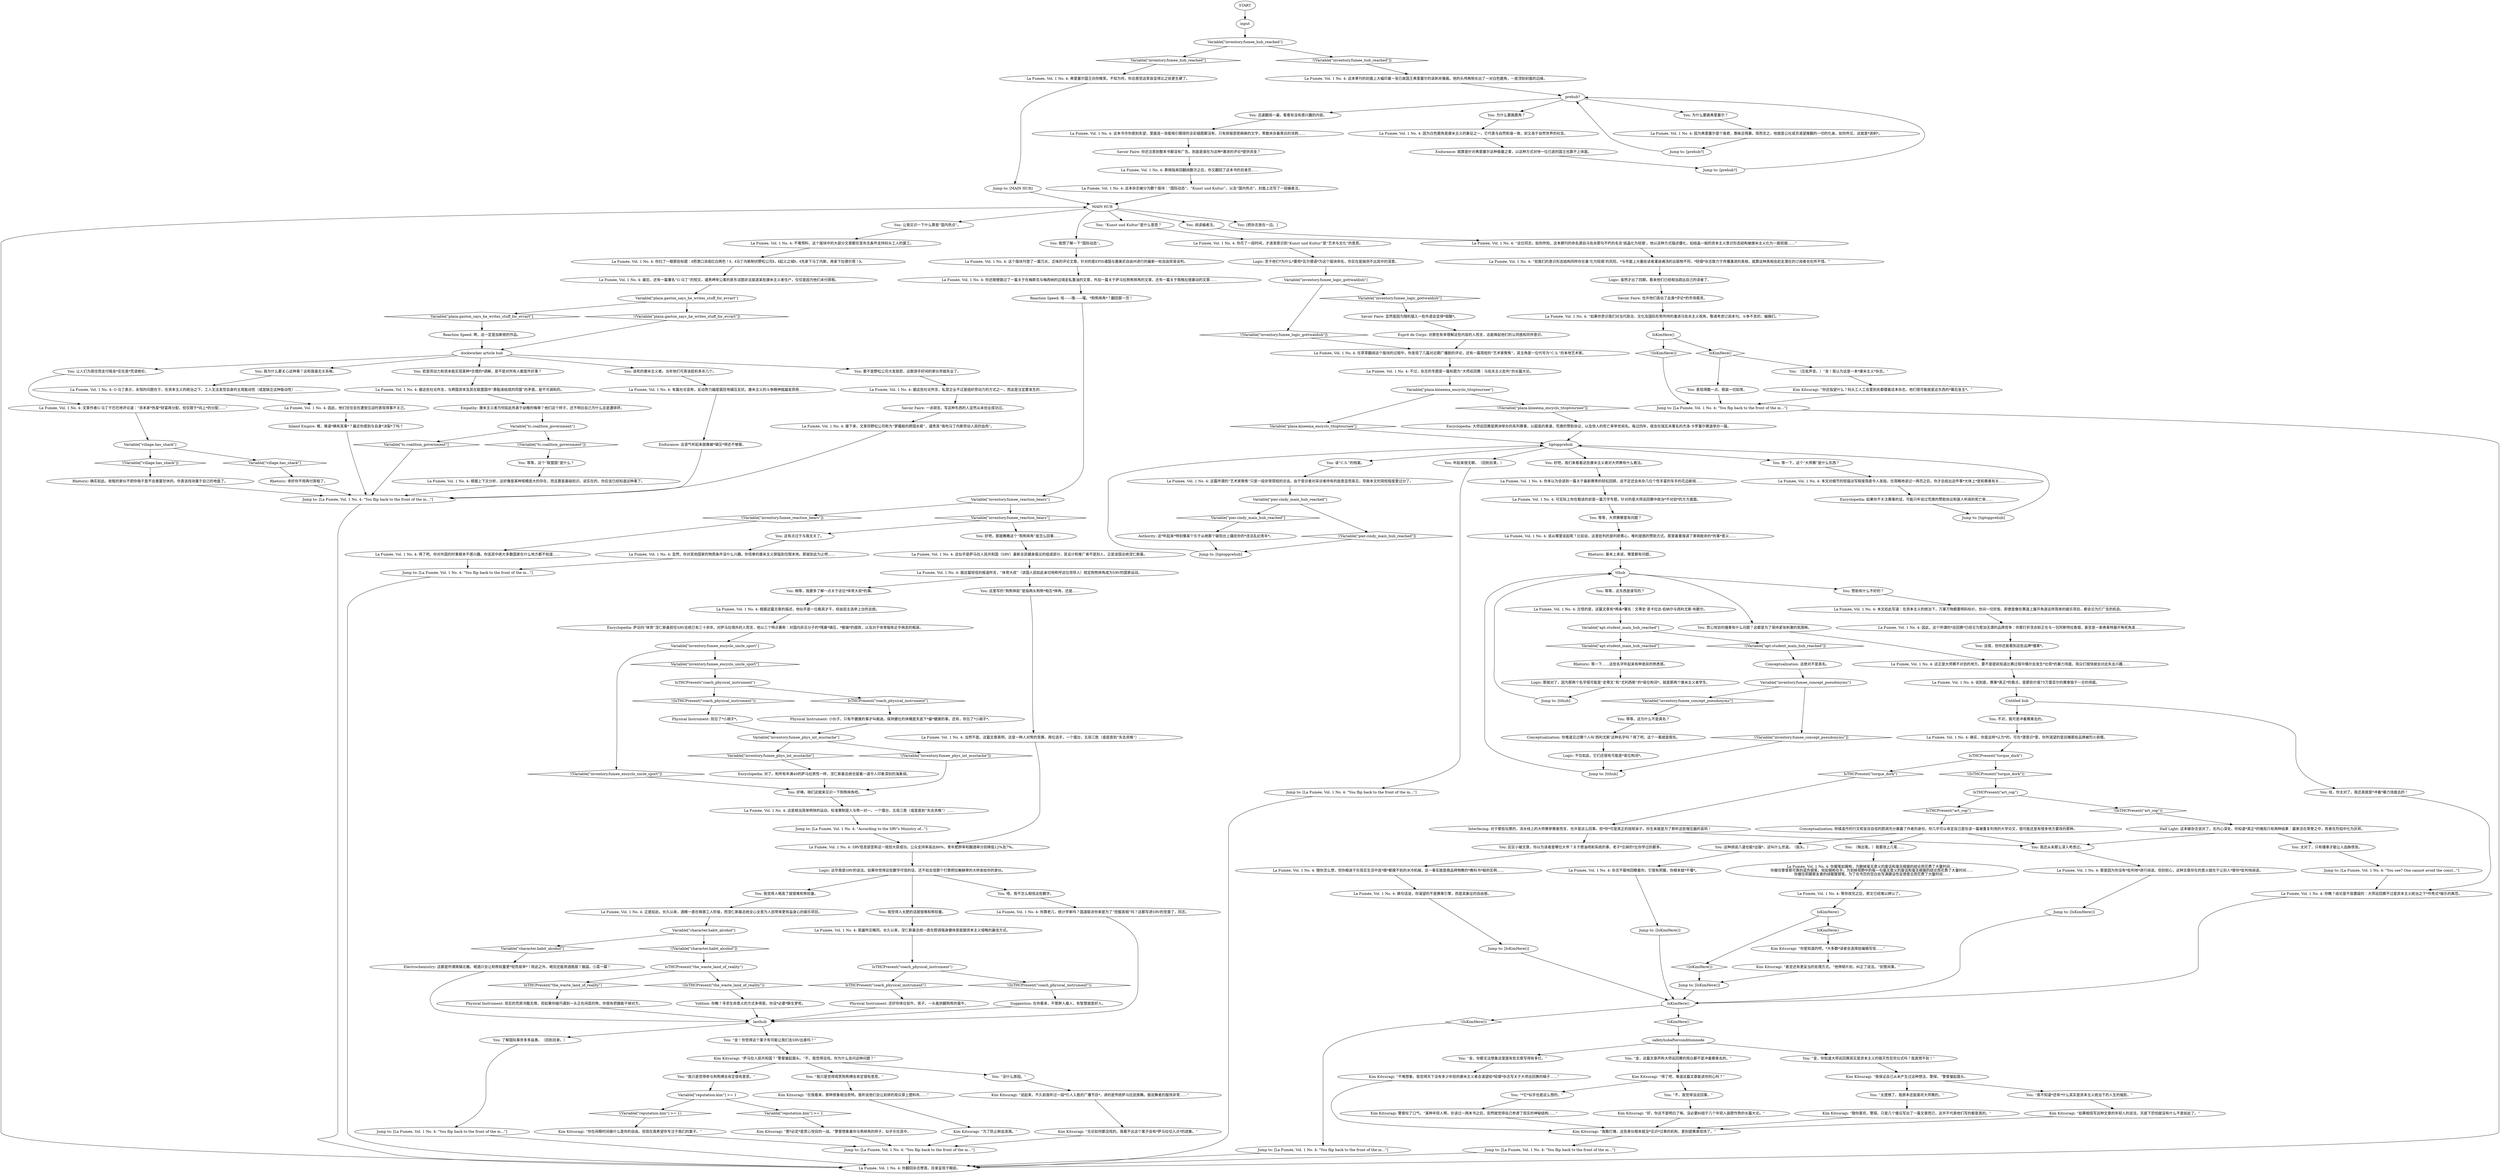 # INVENTORY / LA FUMEE
# Vol. 1 No. 2 of *La Fumée*, Martinaise's leading quarterly journal of radical Mazovian thought (PART OF THE COMMUNIST DREAM QUEST)
# ==================================================
digraph G {
	  0 [label="START"];
	  1 [label="input"];
	  2 [label="La Fumée, Vol. 1 No. 4: 你翻回杂志卷首。目录呈现于眼前。"];
	  3 [label="You: 让我见识一下什么算是“国内热点”。"];
	  4 [label="You: 稍等，我要多了解一点关于这位*体育大叔*的事。"];
	  5 [label="La Fumée, Vol. 1 No. 4: 你花了一段时间，才逐渐意识到“Kunst und Kultur”是“艺术与文化”的意思。"];
	  6 [label="Variable[\"inventory.fumee_logic_gottwaldish\"]"];
	  7 [label="Variable[\"inventory.fumee_logic_gottwaldish\"]", shape=diamond];
	  8 [label="!(Variable[\"inventory.fumee_logic_gottwaldish\"])", shape=diamond];
	  9 [label="Savoir Faire: 显然是因为随机插入一些外语会显得*很酷*。"];
	  10 [label="tthub"];
	  11 [label="You: 赞助有什么不好的？"];
	  12 [label="La Fumée, Vol. 1 No. 4: 这正是大师赛不对劲的地方。要不是提前知道比赛过程中偶尔会发生*壮观*的暴力场面，观众们很快就会对此失去兴趣……"];
	  13 [label="Conceptualization: 这绝对不是真名。"];
	  14 [label="Kim Kitsuragi: “好，你这不是明白了嘛。没必要纠结于几个年轻人装腔作势的长篇大论。”"];
	  15 [label="La Fumée, Vol. 1 No. 4: 确实，你是这样*认为*的，可在*潜意识*里，你所渴望的是目睹那些品牌被烈火吞噬。"];
	  16 [label="La Fumée, Vol. 1 No. 4: 文章作者G·马丁干巴巴地评论道：“资本家*热爱*财富再分配，但仅限于*向上*的分配……”"];
	  17 [label="Conceptualization: 矫揉造作的行文和盲目自信的腔调充分暴露了作者的身份。你几乎可以肯定自己是在读一篇被重复利用的大学论文，很可能还是有很多地方要改的那种。"];
	  18 [label="Variable[\"pier.cindy_main_hub_reached\"]"];
	  19 [label="Variable[\"pier.cindy_main_hub_reached\"]", shape=diamond];
	  20 [label="!(Variable[\"pier.cindy_main_hub_reached\"])", shape=diamond];
	  21 [label="Jump to: [MAIN HUB]"];
	  23 [label="La Fumée, Vol. 1 No. 4: 该从哪里说起呢？比如说，这里批判的是利欲熏心，唯利是图的赞助方式。那里着重强调了車祸致命的*刑事*意义……"];
	  24 [label="Jump to: [tiptopprehub]"];
	  25 [label="La Fumée, Vol. 1 No. 4: 本文如此写道：在资本主义的统治下，万事万物都要明码标价。世间一切欢愉，即便是像在赛道上展开角逐这样简单的娱乐项目，都会沦为打广告的机会。"];
	  26 [label="Jump to: [La Fumée, Vol. 1 No. 4: \"You flip back to the front of the m...\"]"];
	  27 [label="You: “金，你知道大师巡回赛其实是资本主义的毁灭性狂欢仪式吗？我真想不到！”"];
	  28 [label="Jump to: [IsKimHere()]"];
	  29 [label="Jump to: [IsKimHere()]"];
	  30 [label="Jump to: [La Fumée, Vol. 1 No. 4: \"You flip back to the front of the m...\"]"];
	  31 [label="You: 等等，这个“联盟国”是什么？"];
	  32 [label="La Fumée, Vol. 1 No. 4: 因此，他们往往会在遭受压迫时表现得事不关己。"];
	  33 [label="La Fumée, Vol. 1 No. 4: 弗里塞尔国王向你微笑。不知为何，你总感觉这笑容显得比之前更生硬了。"];
	  34 [label="prehub?"];
	  35 [label="You: 迅速翻阅一遍，看看有没有感兴趣的内容。"];
	  36 [label="La Fumée, Vol. 1 No. 4: “这位同志，如你所知，这本期刊的命名源自马佐夫那句不朽的名言‘结晶化为轻烟’。他以这种方式描述僵化，如结晶一般的资本主义意识形态结构被康米主义化为一股轻烟……”"];
	  37 [label="La Fumée, Vol. 1 No. 4: 这似乎是萨马拉人民共和国（SRV）最新全民健身倡议的组成部分，其设计和推广者不是别人，正是该国总统涅仁斯基。"];
	  38 [label="You: “没什么原因。”"];
	  39 [label="Variable[\"reputation.kim\"] >= 1"];
	  40 [label="Variable[\"reputation.kim\"] >= 1", shape=diamond];
	  41 [label="!(Variable[\"reputation.kim\"] >= 1)", shape=diamond];
	  42 [label="You: 好棒。咱们这就来见识一下狗熊摔角吧。"];
	  43 [label="Logic: 那就对了，因为那两个名字很可能是“史蒂文”和“尤利西斯”的*易位构词*，就是那两个康米主义者学生。"];
	  44 [label="safetyhubafterconditionnode"];
	  45 [label="You: “金，这篇文章声称大师巡回赛的观众都不是冲着赛車去的。”"];
	  46 [label="Jump to: [IsKimHere()]"];
	  47 [label="La Fumée, Vol. 1 No. 4: 据这些社论所言，私营企业不过是组织劳动力的方式之一，而这是注定要发生的……"];
	  48 [label="Variable[\"inventory.fumee_hub_reached\"]"];
	  49 [label="Variable[\"inventory.fumee_hub_reached\"]", shape=diamond];
	  50 [label="!(Variable[\"inventory.fumee_hub_reached\"])", shape=diamond];
	  51 [label="La Fumée, Vol. 1 No. 4: 因为白色鹿角是康米主义的象征之一。它代表与自然和谐一致，却又高于自然世界的社会。"];
	  52 [label="Jump to: [La Fumée, Vol. 1 No. 4: \"You flip back to the front of the m...\"]"];
	  53 [label="IsKimHere()"];
	  54 [label="IsKimHere()", shape=diamond];
	  55 [label="!(IsKimHere())", shape=diamond];
	  56 [label="Logic: 虽然才出了四期，看来他们已经相当疏远自己的读者了。"];
	  57 [label="IsTHCPresent(\"coach_physical_instrument\")"];
	  58 [label="IsTHCPresent(\"coach_physical_instrument\")", shape=diamond];
	  59 [label="!(IsTHCPresent(\"coach_physical_instrument\"))", shape=diamond];
	  60 [label="Kim Kitsuragi: “说起来，不久前我听过一段*引人入胜的广播节目*，讲的是传统萨马拉民族舞。据说舞者的服饰非常……”"];
	  61 [label="Variable[\"inventory.fumee_phys_int_mustache\"]"];
	  62 [label="Variable[\"inventory.fumee_phys_int_mustache\"]", shape=diamond];
	  63 [label="!(Variable[\"inventory.fumee_phys_int_mustache\"])", shape=diamond];
	  64 [label="Esprit de Corps: 对那些有幸理解这些内容的人而言，这能唤起他们的认同感和同伴意识。"];
	  65 [label="Authority: 这*听起来*特别像某个乐于从她那个破阳台上骚扰你的*违法乱纪青年*。"];
	  66 [label="Variable[\"inventory.fumee_concept_pseudonyms\"]"];
	  67 [label="Variable[\"inventory.fumee_concept_pseudonyms\"]", shape=diamond];
	  68 [label="!(Variable[\"inventory.fumee_concept_pseudonyms\"])", shape=diamond];
	  69 [label="IsKimHere()"];
	  70 [label="IsKimHere()", shape=diamond];
	  71 [label="!(IsKimHere())", shape=diamond];
	  72 [label="You: 若是劳动力和资本能实现某种*合理的*调解，是不是对所有人都是件好事？"];
	  73 [label="Variable[\"tc.coalition_government\"]"];
	  74 [label="Variable[\"tc.coalition_government\"]", shape=diamond];
	  75 [label="!(Variable[\"tc.coalition_government\"])", shape=diamond];
	  76 [label="La Fumée, Vol. 1 No. 4: 当然不是。这篇文章表明，这是一种人对熊的竞赛。两位选手，一个擂台，五局三胜（或是直到“失去资格”）……"];
	  77 [label="Jump to: [La Fumée, Vol. 1 No. 4: \"You flip back to the front of the m...\"]"];
	  78 [label="Encyclopedia: 萨泊玛“体育”涅仁斯基担任SRV总统已有三十余年。对萨马拉境外的人而言，他以三个特点著称：对国内异见分子的*残暴*镇压，*极端*的腐败，以及对于体育锻炼近乎病态的痴迷。"];
	  79 [label="IsTHCPresent(\"torque_dork\")"];
	  80 [label="IsTHCPresent(\"torque_dork\")", shape=diamond];
	  81 [label="!(IsTHCPresent(\"torque_dork\"))", shape=diamond];
	  82 [label="You: （掏出笔。）我要改上几笔……"];
	  83 [label="You: 该死的康米主义者。当年他们可真该趁机多杀几个。"];
	  84 [label="La Fumée, Vol. 1 No. 4: 根据上下文分析，这好像是某种规模庞大的存在，而且算是基础知识。说实在的，你应该已经知道这种事了。"];
	  85 [label="La Fumée, Vol. 1 No. 4: 因为弗里塞尔是个昏君，愚昧且残暴。简而言之，他就是公社成员渴望推翻的一切的化身。如你所见，这就是*讽刺*。"];
	  86 [label="MAIN HUB"];
	  87 [label="Endurance: 就算是针对弗里塞尔这种昏庸之辈，以这种方式对待一位已逝的国王也算不上体面。"];
	  88 [label="You: （压低声音。）“金！我认为这是一本*康米主义*杂志。”"];
	  89 [label="La Fumée, Vol. 1 No. 4: 根据这篇文章的描述，他似乎是一位极具才干，经由民主选举上台的总统。"];
	  90 [label="La Fumée, Vol. 1 No. 4: 正是如此。长久以来，酒精一直在祸害工人阶级，而涅仁斯基总统全心全意为人民带来更有益身心的娱乐项目。"];
	  91 [label="lasthub"];
	  92 [label="IsTHCPresent(\"the_waste_land_of_reality\")"];
	  93 [label="IsTHCPresent(\"the_waste_land_of_reality\")", shape=diamond];
	  94 [label="!(IsTHCPresent(\"the_waste_land_of_reality\"))", shape=diamond];
	  95 [label="You: 赏心悦目的撞車有什么问题？这都是为了保持紧张刺激的氛围嘛。"];
	  96 [label="La Fumée, Vol. 1 No. 4: 你扫了一眼那些标题：《把港口涂成红白两色！》，《马丁内斯制伏野松公司》，《起义之城》，《先拿下马丁内斯，再拿下拉德尔塔！》。"];
	  97 [label="La Fumée, Vol. 1 No. 4: 你还顺便跳过了一篇关于在梅斯克与梅西纳的边境走私重油的文章，外加一篇关于萨马拉狗熊摔角的文章，还有一篇关于南格拉德暴动的文章……"];
	  98 [label="Reaction Speed: 哇——哦——嚯。*狗熊摔角*？翻回那一页！"];
	  99 [label="Variable[\"inventory.fumee_reaction_bears\"]"];
	  100 [label="Variable[\"inventory.fumee_reaction_bears\"]", shape=diamond];
	  101 [label="!(Variable[\"inventory.fumee_reaction_bears\"])", shape=diamond];
	  102 [label="You: 好吧，那就瞧瞧这个“狗熊摔角”是怎么回事……"];
	  103 [label="Suggestion: 在你看来，不管胖人瘦人，有智慧就是好人。"];
	  104 [label="You: 了解国际事务多多益善。（回到目录。）"];
	  105 [label="You: “我只是觉得参与狗熊搏击肯定很有意思。”"];
	  106 [label="Variable[\"inventory.fumee_encyclo_uncle_sport\"]"];
	  107 [label="Variable[\"inventory.fumee_encyclo_uncle_sport\"]", shape=diamond];
	  108 [label="!(Variable[\"inventory.fumee_encyclo_uncle_sport\"])", shape=diamond];
	  109 [label="Logic: 至于他们*为什么*要用*瓦尔德语*为这个版块命名，你实在是揣测不出其中的深意。"];
	  110 [label="La Fumée, Vol. 1 No. 4: 这篇所谓的“艺术家聚焦”只是一段非常简短的访谈。由于受访者对采访者持有的敌意显而易见，导致本文的简短程度更过分了。"];
	  111 [label="Jump to: [La Fumée, Vol. 1 No. 4: \"You flip back to the front of the m...\"]"];
	  112 [label="You: 等等，大师赛哪里有问题？"];
	  113 [label="Untitled hub"];
	  114 [label="La Fumée, Vol. 1 No. 4: 随你怎么想，但你痴迷于在现实生活中连*摸*都摸不到的冰冷机械，这一事实就是商品拜物教的*教科书*般的实例……"];
	  115 [label="You: 表现得酷一点。假装一切如常。"];
	  116 [label="You: 我觉得人太肥的话就很难和熊较量。"];
	  117 [label="Kim Kitsuragi: “在我看来，那种景象相当奇特。我听说他们会让前排的观众穿上塑料布……”"];
	  118 [label="Encyclopedia: 如果你不关注赛事的话，可能只听说过荒唐的赞助协议和骇人听闻的死亡率……"];
	  119 [label="Kim Kitsuragi: “得了吧，难道这篇文章能读你的心吗？”"];
	  120 [label="Kim Kitsuragi: “如果相信写这种文章的年轻人的说法，天底下恐怕就没有什么不是如此了。”"];
	  121 [label="You: 我还从未那么深入考虑过。"];
	  122 [label="La Fumée, Vol. 1 No. 4: 你握笔如握枪，为删掉毫无意义的废话和毫无根据的结论而花费了大量时间……\n你握住警督那可靠的蓝色钢笔，宛如钢枪在手，为划掉视野中的每一句毫无意义的废话和毫无根据的结论而花费了大量时间……\n你握住莉娜那友善的绿猩猩钢笔，为了在书页的空白处写满建设性反馈意见而花费了大量时间……"];
	  123 [label="La Fumée, Vol. 1 No. 4: 那是因为你没有*批判地*进行阅读。但别担心，这种文章存在的意义就在于让别人*替你*批判地阅读。"];
	  124 [label="Kim Kitsuragi: “你是知道的吧，*大多数*读者会选择给编辑写信……”"];
	  125 [label="Savoir Faire: 一派胡言。写这种东西的人显然从未创业成功过。"];
	  126 [label="La Fumée, Vol. 1 No. 4: 这本杂志被分为数个版块：“国际动态”，“Kunst und Kultur”，以及“国内热点”。封面上还写了一段编者注。"];
	  127 [label="Jump to: [prehub?]"];
	  128 [label="You: 唔。我不怎么相信这些数字。"];
	  129 [label="La Fumée, Vol. 1 No. 4: 你算老几，统计学家吗？国道联派你来是为了“挖掘真相”吗？这都写进SRV的党章了，同志。"];
	  130 [label="Kim Kitsuragi: “为了防止鲜血泼溅。”"];
	  131 [label="Jump to: [La Fumée, Vol. 1 No. 4: \"According to the SRV's Ministry of...\"]"];
	  132 [label="Variable[\"plaza.kineema_encyclo_titoptournee\"]"];
	  133 [label="Variable[\"plaza.kineema_encyclo_titoptournee\"]", shape=diamond];
	  134 [label="!(Variable[\"plaza.kineema_encyclo_titoptournee\"])", shape=diamond];
	  135 [label="Rhetoric: 等一下……这些名字听起来有种诡异的熟悉感。"];
	  136 [label="Logic: 不仅如此，它们还很有可能是*易位构词*。"];
	  137 [label="Kim Kitsuragi: 警督叹了口气。“某种年轻人啊，在读过一两本书之后，突然就觉得自己参透了现实的神秘结构……”"];
	  138 [label="Savoir Faire: 也许他们高估了此类*评论*的市场需求。"];
	  139 [label="La Fumée, Vol. 1 No. 4: 靠拇指来回翻阅数次之后，你又翻回了这本书的目录页……"];
	  140 [label="La Fumée, Vol. 1 No. 4: 英雄所见略同。长久以来，涅仁斯基总统一直在腔调强身健体是抵御资本主义侵略的最佳方式。"];
	  141 [label="Volition: 你瞧？寻求生命意义的方式多得是。你没*必要*醉生梦死。"];
	  142 [label="Kim Kitsuragi: “你在闲暇时间做什么是你的自由。但现在我希望你专注于我们的案子。”"];
	  143 [label="La Fumée, Vol. 1 No. 4: 这是相当简单明快的运动。标准赛制是人与熊一对一。一个擂台，五局三胜（或是直到“失去资格”）……"];
	  144 [label="La Fumée, Vol. 1 No. 4: 因此，这个所谓的*巡回赛*已经沦为愈加无谓的品牌竞争：你那打折洗衣粉正在与一包阿斯特拉香烟，甚至是一家弗莱特展开殊死角逐……"];
	  145 [label="Kim Kitsuragi: “我保证自己从未产生过这种想法，警探。”警督皱起眉头。"];
	  146 [label="Jump to: [La Fumée, Vol. 1 No. 4: \"You flip back to the front of the m...\"]"];
	  147 [label="You: 要不是野松公司大发慈悲，这群游手好闲的家伙早就失业了。"];
	  148 [label="La Fumée, Vol. 1 No. 4: “但我们的意识形态结构同样存在着‘化为轻烟’的风险。*与市面上大量给读者灌迷魂汤的出版物不同，*轻烟*杂志致力于传播激进的真相，就算这种真相会赶走潜在的订阅者也在所不惜。”"];
	  149 [label="Physical Instrument: 现实的荒原冷酷无情，但如果你碰巧遇到一头正在闲逛的熊，你很有把握能干掉对方。"];
	  150 [label="La Fumée, Vol. 1 No. 4: 不过，杂志的专题是一篇标题为“大师巡回赛：马佐夫主义批判”的长篇大论。"];
	  151 [label="You: 读“C.S.”的档案。"];
	  152 [label="You: 听起来很无聊。（回到目录。）"];
	  153 [label="Jump to: [tthub]"];
	  154 [label="Kim Kitsuragi: “不难想象。我觉得天下没有多少年轻的康米主义者会渴望给*轻烟*杂志写关于大师巡回赛的稿子……”"];
	  155 [label="You: “不，我觉得没这回事。”"];
	  156 [label="La Fumée, Vol. 1 No. 4: 最后，还有一篇署名“G·马丁”的短文，谴责岬岸公寓的房东试图非法驱逐某些康米主义者住户，仅仅是因为他们未付房租。"];
	  157 [label="Variable[\"plaza.gaston_says_he_writes_stuff_for_evrart\"]"];
	  158 [label="Variable[\"plaza.gaston_says_he_writes_stuff_for_evrart\"]", shape=diamond];
	  159 [label="!(Variable[\"plaza.gaston_says_he_writes_stuff_for_evrart\"])", shape=diamond];
	  160 [label="You: 这里写的“狗熊摔跤”是指两头狗熊*相互*摔角，还是……"];
	  161 [label="Physical Instrument: 还好你体壮如牛，孩子。一头能拱翻狗熊的蛮牛。"];
	  162 [label="You: “金！你觉得这个案子有可能让我们去SRV出差吗？”"];
	  163 [label="Jump to: [La Fumée, Vol. 1 No. 4: \"You flip back to the front of the m...\"]"];
	  164 [label="You: “我只是觉得观赏狗熊搏击肯定很有意思。”"];
	  165 [label="Physical Instrument: 别忘了*小胡子*。"];
	  166 [label="You: 等一下，这个“大师赛”是什么东西？"];
	  167 [label="La Fumée, Vol. 1 No. 4: 本文对细节的轻描淡写程度简直令人发指，在简略地读过一两页之后，你才总结出这件事*大体上*是和赛車有关……"];
	  168 [label="La Fumée, Vol. 1 No. 4: 你本以为会读到一篇关于最新赛季的轻松回顾，说不定还会夹杂几位个性丰富的车手的花边新闻……"];
	  169 [label="La Fumée, Vol. 1 No. 4: 你瞧？结论是不容置疑的：大师巡回赛不过是资本主义统治之下*作秀式*娱乐的典范。"];
	  170 [label="IsTHCPresent(\"art_cop\")"];
	  171 [label="IsTHCPresent(\"art_cop\")", shape=diamond];
	  172 [label="!(IsTHCPresent(\"art_cop\"))", shape=diamond];
	  173 [label="You: 这种胡说八道也能*出版*，这叫什么世道。（摇头。）"];
	  174 [label="La Fumée, Vol. 1 No. 4: 杂志不服地回瞪着你。它很有把握，你根本就*不懂*。"];
	  175 [label="La Fumée, Vol. 1 No. 4: 换句话说，你渴望的不是赛車引擎，而是其象征的自由感。"];
	  176 [label="Variable[\"village.has_shack\"]"];
	  177 [label="Variable[\"village.has_shack\"]", shape=diamond];
	  178 [label="!(Variable[\"village.has_shack\"])", shape=diamond];
	  179 [label="Rhetoric: 幸好你不用再付房租了。"];
	  180 [label="Rhetoric: 确实如此。收租的家伙不把你吸干是不会善罢甘休的。你真该找块属于自己的地盘了。"];
	  181 [label="La Fumée, Vol. 1 No. 4: 这本书令你感到失望，里面连一张能吸引眼球的全彩插图都没有，只有排版密密麻麻的文字，零散夹杂着黑白的涂鸦……"];
	  182 [label="Savoir Faire: 你还注意到整本书都没有广告。到底是谁在为这种*激进的评论*提供资金？"];
	  183 [label="Kim Kitsuragi: “那*必定*是赏心悦目的一战。”警督想象着你与熊摔角的样子，似乎乐在其中。"];
	  184 [label="Physical Instrument: 小伙子，只有不健康的事才叫痴迷。保持健壮的体魄是天底下*最*健康的事。还有，你忘了*小胡子*。"];
	  185 [label="You: 等等，这为什么不是真名？"];
	  186 [label="You: 不对，我可是冲着赛車去的。"];
	  187 [label="You: “太遗憾了。我原本还挺喜欢大师赛的。”"];
	  188 [label="La Fumée, Vol. 1 No. 4: 有篇社论宣称，反动势力越是猖狂地镇压反抗，康米主义的斗争精神就越发昂扬……"];
	  189 [label="La Fumée, Vol. 1 No. 4: G·马丁表示，永恒的问题在于，在资本主义的统治之下，工人无法发觉自身的主观能动性（或是缺乏这种能动性）……"];
	  190 [label="Inland Empire: 难，难道*确有其事*？最近你感到与自身*决裂*了吗？"];
	  191 [label="You: 我想了解一下“国际动态”。"];
	  192 [label="La Fumée, Vol. 1 No. 4: 这个版块刊登了一篇冗长，乏味的评论文章，针对的是EPIS诸国与塞美尼自由州进行的最新一轮自由贸易谈判。"];
	  193 [label="Encyclopedia: 对了。和所有年满40的萨马拉男性一样，涅仁斯基总统也留着一道令人印象深刻的海象胡。"];
	  194 [label="La Fumée, Vol. 1 No. 4: 可实际上你在粗读的却是一篇万字专题，针对的是大师巡回赛中政治*不对劲*的方方面面。"];
	  195 [label="Kim Kitsuragi: “随你喜欢，警探。只是几个傻瓜写出了一篇文章而已，这并不代表他们写的都是真的。”"];
	  196 [label="You: “*它*似乎也是这么想的。”"];
	  197 [label="dockworker article hub"];
	  198 [label="La Fumée, Vol. 1 No. 4: 据这些社论所言，与跨国资本及其在联盟国中“靠黏液结成的同盟”的矛盾，是不可调和的。"];
	  199 [label="You: “Kunst und Kultur”是什么意思？"];
	  200 [label="You: 我觉得人喝高了就很难和熊较量。"];
	  201 [label="La Fumée, Vol. 1 No. 4: 说到底，赛事*真正*的看点，是那些价值75万雷亚尔的赛車毁于一旦的场面。"];
	  202 [label="Jump to: [tthub]"];
	  203 [label="La Fumée, Vol. 1 No. 4: 等你改完之后，原文已经难以辨认了。"];
	  204 [label="Reaction Speed: 啊，这一定是加斯顿的作品。"];
	  205 [label="You: 让人们为居住而支付租金*实在是*荒谬绝伦。"];
	  206 [label="You: 为什么要画鹿角？"];
	  207 [label="You: 这有点过于与我无关了。"];
	  208 [label="Variable[\"character.habit_alcohol\"]"];
	  209 [label="Variable[\"character.habit_alcohol\"]", shape=diamond];
	  210 [label="!(Variable[\"character.habit_alcohol\"])", shape=diamond];
	  211 [label="tiptopprehub"];
	  212 [label="You: 等等，这东西是谁写的？"];
	  213 [label="Kim Kitsuragi: “我敢打赌，这些家伙根本就没*见识*过車的机构，更别提赛車现场了。”"];
	  214 [label="Interfacing: 对于那些玩票的，流水线上的大师赛参赛者而言，也许是这么回事。但*你*可是真正的扭矩呆子。你生来就是为了聆听这些增压器的哀鸣！"];
	  215 [label="You: 太对了，只有撞車才能让人血脉偾张。"];
	  216 [label="You: 区区小破文章，你以为读者是哪位大爷？关于燃油喷射系统的事，老子*忘掉的*比你学过的都多。"];
	  217 [label="Kim Kitsuragi: “甚至还有更妥当的处理方式。”他停顿片刻，纠正了说法。“别管闲事。”"];
	  218 [label="La Fumée, Vol. 1 No. 4: 接下来，文章将野松公司称为“梦魇般的跨国水蛭”，谴责其“吸吮马丁内斯劳动人民的血肉”。"];
	  219 [label="You: 为什么要画弗里塞尔？"];
	  220 [label="Jump to: [prehub?]"];
	  221 [label="La Fumée, Vol. 1 No. 4: “如果你赏识我们对当代政治，文化及国际形势所持的激进马佐夫主义视角，敬请考虑订阅本刊。斗争不息的，编辑们。”"];
	  222 [label="Jump to: [La Fumée, Vol. 1 No. 4: \"You flip back to the front of the m...\"]"];
	  223 [label="Electrochemistry: 这都是所谓南辕北辙。喝酒只会让和熊较量更*轻而易举*！除此之外，喝完还能用酒瓶扇丫脑袋。小菜一碟！"];
	  224 [label="Jump to: [tiptopprehub]"];
	  225 [label="Conceptualization: 你难道见过哪个人叫‘西利尤斯’这种名字吗？得了吧，这个一看就是假名。"];
	  226 [label="IsKimHere()"];
	  227 [label="IsKimHere()", shape=diamond];
	  228 [label="!(IsKimHere())", shape=diamond];
	  229 [label="Half Light: 这本破杂志说对了。在内心深处，你知道*真正*的赌局只有两种结果：赢家活在荣誉之中，败者在烈焰中化为灰烬。"];
	  230 [label="La Fumée, Vol. 1 No. 4: 不难预料，这个版块中的大部分文章都在宣布无条件支持码头工人的罢工。"];
	  231 [label="You: 我为什么要关心这种事？这和我毫无关系嘛。"];
	  232 [label="La Fumée, Vol. 1 No. 4: 这本季刊的封面上大幅印着一张已故国王弗里塞尔的讽刺肖像画。他的头颅两侧长出了一对白色鹿角，一直顶到封面的边缘。"];
	  233 [label="You: 阅读编者注。"];
	  234 [label="You: [把杂志放在一边。]"];
	  235 [label="Kim Kitsuragi: “你还指望什么？码头工人工会里到处都摆着这本杂志。他们很可能就是这东西的*幕后金主*。”"];
	  236 [label="La Fumée, Vol. 1 No. 4: 得了吧。你对外国的时事根本不感兴趣。你连其中绝大多数国家在什么地方都不知道……"];
	  237 [label="La Fumée, Vol. 1 No. 4: 显然，你对其他国家的物质条件没什么兴趣。你信奉的康米主义狭隘到仅限本地。那就到此为止吧……"];
	  238 [label="La Fumée, Vol. 1 No. 4: 据这篇轻信的报道所言，“体育大叔”（该国人民如此亲切地称呼这位领导人）规定狗熊摔角成为SRV的国家运动。"];
	  239 [label="La Fumée, Vol. 1 No. 4: SRV信息部宣称这一规划大获成功。公众支持率高达86%，青年肥胖率和酗酒率分别降低12%及7%。"];
	  240 [label="IsTHCPresent(\"coach_physical_instrument\")"];
	  241 [label="IsTHCPresent(\"coach_physical_instrument\")", shape=diamond];
	  242 [label="!(IsTHCPresent(\"coach_physical_instrument\"))", shape=diamond];
	  243 [label="Encyclopedia: 大师巡回赛是跨洲举办的系列赛事，以超高的車速，荒唐的赞助协议，以及惊人的死亡率举世闻名。每过四年，就会在瑞瓦肖著名的杰洛·卡罗塞尔赛道举办一届。"];
	  244 [label="You: 好吧，我们来看看这些康米主义者对大师赛有什么看法。"];
	  245 [label="La Fumée, Vol. 1 No. 4: 古怪的是，这篇文章有*两条*署名：文蒂史·恩卡拉达-伯纳尔与西利尤斯·布歇尔。"];
	  246 [label="Variable[\"apt.student_main_hub_reached\"]"];
	  247 [label="Variable[\"apt.student_main_hub_reached\"]", shape=diamond];
	  248 [label="!(Variable[\"apt.student_main_hub_reached\"])", shape=diamond];
	  249 [label="You: “金，你都无法想象这里面有些文章写得有多烂。”"];
	  250 [label="Logic: 这毕竟是SRV的说法。如果你觉得这些数字可信的话，还不如去信那个打算把拉榭赫蒂的大桥卖给你的家伙。"];
	  251 [label="La Fumée, Vol. 1 No. 4: 在草草翻阅这个版块的过程中，你发现了几篇对近期广播剧的评论，还有一篇简短的“艺术家聚焦”，其主角是一位代号为“C.S.”的本地艺术家。"];
	  252 [label="You: “真不知道*还有*什么其实是资本主义统治下的人生的缩影。”"];
	  253 [label="Jump to: [IsKimHere()]"];
	  254 [label="Endurance: 这语气听起来就像被*镇压*得还不够狠。"];
	  255 [label="Kim Kitsuragi: “萨马拉人民共和国？”警督皱起眉头。“不，我觉得没戏。你为什么会问这种问题？”"];
	  256 [label="Kim Kitsuragi: “无论如何都没戏的。我看不出这个案子会有*萨马拉切入点*的迹象。”"];
	  257 [label="Rhetoric: 基本上来说，哪里都有问题。"];
	  258 [label="You: 没错，但你还能看到这些品牌*撞車*。"];
	  259 [label="You: 哇，你太对了。我还真就是*冲着*暴力场面去的！"];
	  260 [label="Jump to: [La Fumée, Vol. 1 No. 4: \"You see? One cannot avoid the concl...\"]"];
	  261 [label="Empathy: 康米主义者为何如此热衷于幼稚的侮辱？他们这个样子，还不明白自己为什么总是遭排挤。"];
	  0 -> 1
	  1 -> 48
	  2 -> 86
	  3 -> 230
	  4 -> 89
	  5 -> 109
	  6 -> 8
	  6 -> 7
	  7 -> 9
	  8 -> 251
	  9 -> 64
	  10 -> 11
	  10 -> 212
	  10 -> 95
	  11 -> 25
	  12 -> 201
	  13 -> 66
	  14 -> 213
	  15 -> 79
	  16 -> 176
	  17 -> 121
	  17 -> 82
	  17 -> 173
	  18 -> 19
	  18 -> 20
	  19 -> 65
	  20 -> 24
	  21 -> 86
	  23 -> 257
	  24 -> 211
	  25 -> 144
	  26 -> 2
	  27 -> 145
	  28 -> 226
	  29 -> 226
	  30 -> 2
	  31 -> 84
	  32 -> 190
	  33 -> 21
	  34 -> 35
	  34 -> 219
	  34 -> 206
	  35 -> 181
	  36 -> 148
	  37 -> 238
	  38 -> 60
	  39 -> 40
	  39 -> 41
	  40 -> 183
	  41 -> 142
	  42 -> 143
	  43 -> 153
	  44 -> 249
	  44 -> 27
	  44 -> 45
	  45 -> 119
	  46 -> 226
	  47 -> 125
	  48 -> 49
	  48 -> 50
	  49 -> 33
	  50 -> 232
	  51 -> 87
	  52 -> 2
	  53 -> 54
	  53 -> 55
	  54 -> 88
	  54 -> 115
	  55 -> 52
	  56 -> 138
	  57 -> 58
	  57 -> 59
	  58 -> 161
	  59 -> 103
	  60 -> 256
	  61 -> 62
	  61 -> 63
	  62 -> 193
	  63 -> 42
	  64 -> 251
	  65 -> 24
	  66 -> 67
	  66 -> 68
	  67 -> 185
	  68 -> 202
	  69 -> 70
	  69 -> 71
	  70 -> 124
	  71 -> 28
	  72 -> 198
	  73 -> 74
	  73 -> 75
	  74 -> 30
	  75 -> 31
	  76 -> 239
	  77 -> 2
	  78 -> 106
	  79 -> 80
	  79 -> 81
	  80 -> 214
	  81 -> 170
	  82 -> 122
	  83 -> 188
	  84 -> 30
	  85 -> 220
	  86 -> 3
	  86 -> 199
	  86 -> 233
	  86 -> 234
	  86 -> 191
	  87 -> 127
	  88 -> 235
	  89 -> 78
	  90 -> 208
	  91 -> 104
	  91 -> 162
	  92 -> 93
	  92 -> 94
	  93 -> 149
	  94 -> 141
	  95 -> 12
	  96 -> 156
	  97 -> 98
	  98 -> 99
	  99 -> 100
	  99 -> 101
	  100 -> 102
	  100 -> 207
	  101 -> 236
	  102 -> 37
	  103 -> 91
	  104 -> 163
	  105 -> 39
	  106 -> 107
	  106 -> 108
	  107 -> 240
	  108 -> 42
	  109 -> 6
	  110 -> 18
	  111 -> 2
	  112 -> 23
	  113 -> 186
	  113 -> 259
	  114 -> 175
	  115 -> 52
	  116 -> 140
	  117 -> 130
	  118 -> 224
	  119 -> 155
	  119 -> 196
	  120 -> 213
	  121 -> 123
	  122 -> 203
	  123 -> 46
	  124 -> 217
	  125 -> 218
	  126 -> 86
	  127 -> 34
	  128 -> 129
	  129 -> 91
	  130 -> 77
	  131 -> 239
	  132 -> 133
	  132 -> 134
	  133 -> 211
	  134 -> 243
	  135 -> 43
	  136 -> 202
	  137 -> 213
	  138 -> 221
	  139 -> 126
	  140 -> 57
	  141 -> 91
	  142 -> 77
	  143 -> 131
	  144 -> 258
	  145 -> 187
	  145 -> 252
	  146 -> 2
	  147 -> 47
	  148 -> 56
	  149 -> 91
	  150 -> 132
	  151 -> 110
	  152 -> 111
	  153 -> 10
	  154 -> 213
	  155 -> 14
	  156 -> 157
	  157 -> 158
	  157 -> 159
	  158 -> 204
	  159 -> 197
	  160 -> 76
	  161 -> 91
	  162 -> 255
	  163 -> 2
	  164 -> 117
	  165 -> 61
	  166 -> 167
	  167 -> 118
	  168 -> 194
	  169 -> 226
	  170 -> 171
	  170 -> 172
	  171 -> 17
	  172 -> 229
	  173 -> 174
	  174 -> 29
	  175 -> 253
	  176 -> 177
	  176 -> 178
	  177 -> 179
	  178 -> 180
	  179 -> 30
	  180 -> 30
	  181 -> 182
	  182 -> 139
	  183 -> 77
	  184 -> 61
	  185 -> 225
	  186 -> 15
	  187 -> 195
	  188 -> 254
	  189 -> 32
	  190 -> 30
	  191 -> 192
	  192 -> 97
	  193 -> 42
	  194 -> 112
	  195 -> 213
	  196 -> 137
	  197 -> 231
	  197 -> 72
	  197 -> 205
	  197 -> 83
	  197 -> 147
	  198 -> 261
	  199 -> 5
	  200 -> 90
	  201 -> 113
	  202 -> 10
	  203 -> 69
	  204 -> 197
	  205 -> 16
	  206 -> 51
	  207 -> 237
	  208 -> 209
	  208 -> 210
	  209 -> 223
	  210 -> 92
	  211 -> 152
	  211 -> 244
	  211 -> 166
	  211 -> 151
	  212 -> 245
	  213 -> 146
	  214 -> 216
	  214 -> 121
	  215 -> 260
	  216 -> 114
	  217 -> 28
	  218 -> 30
	  219 -> 85
	  220 -> 34
	  221 -> 53
	  222 -> 2
	  223 -> 91
	  224 -> 211
	  225 -> 136
	  226 -> 227
	  226 -> 228
	  227 -> 44
	  228 -> 26
	  229 -> 121
	  229 -> 215
	  230 -> 96
	  231 -> 189
	  232 -> 34
	  233 -> 36
	  235 -> 52
	  236 -> 222
	  237 -> 222
	  238 -> 160
	  238 -> 4
	  239 -> 250
	  240 -> 241
	  240 -> 242
	  241 -> 184
	  242 -> 165
	  243 -> 211
	  244 -> 168
	  245 -> 246
	  246 -> 248
	  246 -> 247
	  247 -> 135
	  248 -> 13
	  249 -> 154
	  250 -> 200
	  250 -> 116
	  250 -> 128
	  251 -> 150
	  252 -> 120
	  253 -> 226
	  254 -> 30
	  255 -> 105
	  255 -> 164
	  255 -> 38
	  256 -> 77
	  257 -> 10
	  258 -> 12
	  259 -> 169
	  260 -> 169
	  261 -> 73
}

